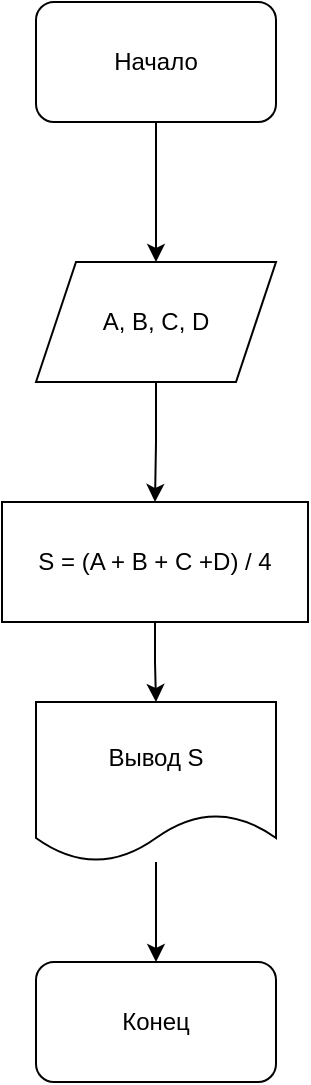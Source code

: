 <mxfile version="20.0.4" type="github">
  <diagram id="JP2BH_uwpymWlr3AVcjf" name="Page-1">
    <mxGraphModel dx="1422" dy="765" grid="1" gridSize="10" guides="1" tooltips="1" connect="1" arrows="1" fold="1" page="1" pageScale="1" pageWidth="413" pageHeight="583" math="0" shadow="0">
      <root>
        <mxCell id="0" />
        <mxCell id="1" parent="0" />
        <mxCell id="V8lwDB917CYLnrSRujJK-6" style="edgeStyle=orthogonalEdgeStyle;rounded=0;orthogonalLoop=1;jettySize=auto;html=1;entryX=0.5;entryY=0;entryDx=0;entryDy=0;" edge="1" parent="1" source="V8lwDB917CYLnrSRujJK-1" target="V8lwDB917CYLnrSRujJK-2">
          <mxGeometry relative="1" as="geometry" />
        </mxCell>
        <mxCell id="V8lwDB917CYLnrSRujJK-1" value="Начало" style="rounded=1;whiteSpace=wrap;html=1;" vertex="1" parent="1">
          <mxGeometry x="147" y="20" width="120" height="60" as="geometry" />
        </mxCell>
        <mxCell id="V8lwDB917CYLnrSRujJK-7" style="edgeStyle=orthogonalEdgeStyle;rounded=0;orthogonalLoop=1;jettySize=auto;html=1;entryX=0.5;entryY=0;entryDx=0;entryDy=0;" edge="1" parent="1" source="V8lwDB917CYLnrSRujJK-2" target="V8lwDB917CYLnrSRujJK-3">
          <mxGeometry relative="1" as="geometry" />
        </mxCell>
        <mxCell id="V8lwDB917CYLnrSRujJK-2" value="A, B, C, D" style="shape=parallelogram;perimeter=parallelogramPerimeter;whiteSpace=wrap;html=1;fixedSize=1;" vertex="1" parent="1">
          <mxGeometry x="147" y="150" width="120" height="60" as="geometry" />
        </mxCell>
        <mxCell id="V8lwDB917CYLnrSRujJK-8" style="edgeStyle=orthogonalEdgeStyle;rounded=0;orthogonalLoop=1;jettySize=auto;html=1;entryX=0.5;entryY=0;entryDx=0;entryDy=0;" edge="1" parent="1" source="V8lwDB917CYLnrSRujJK-3" target="V8lwDB917CYLnrSRujJK-4">
          <mxGeometry relative="1" as="geometry" />
        </mxCell>
        <mxCell id="V8lwDB917CYLnrSRujJK-3" value="S = (A + B + С +D) / 4" style="rounded=0;whiteSpace=wrap;html=1;" vertex="1" parent="1">
          <mxGeometry x="130" y="270" width="153" height="60" as="geometry" />
        </mxCell>
        <mxCell id="V8lwDB917CYLnrSRujJK-9" style="edgeStyle=orthogonalEdgeStyle;rounded=0;orthogonalLoop=1;jettySize=auto;html=1;entryX=0.5;entryY=0;entryDx=0;entryDy=0;" edge="1" parent="1" source="V8lwDB917CYLnrSRujJK-4" target="V8lwDB917CYLnrSRujJK-5">
          <mxGeometry relative="1" as="geometry" />
        </mxCell>
        <mxCell id="V8lwDB917CYLnrSRujJK-4" value="Вывод S" style="shape=document;whiteSpace=wrap;html=1;boundedLbl=1;" vertex="1" parent="1">
          <mxGeometry x="147" y="370" width="120" height="80" as="geometry" />
        </mxCell>
        <mxCell id="V8lwDB917CYLnrSRujJK-5" value="Конец" style="rounded=1;whiteSpace=wrap;html=1;" vertex="1" parent="1">
          <mxGeometry x="147" y="500" width="120" height="60" as="geometry" />
        </mxCell>
      </root>
    </mxGraphModel>
  </diagram>
</mxfile>
